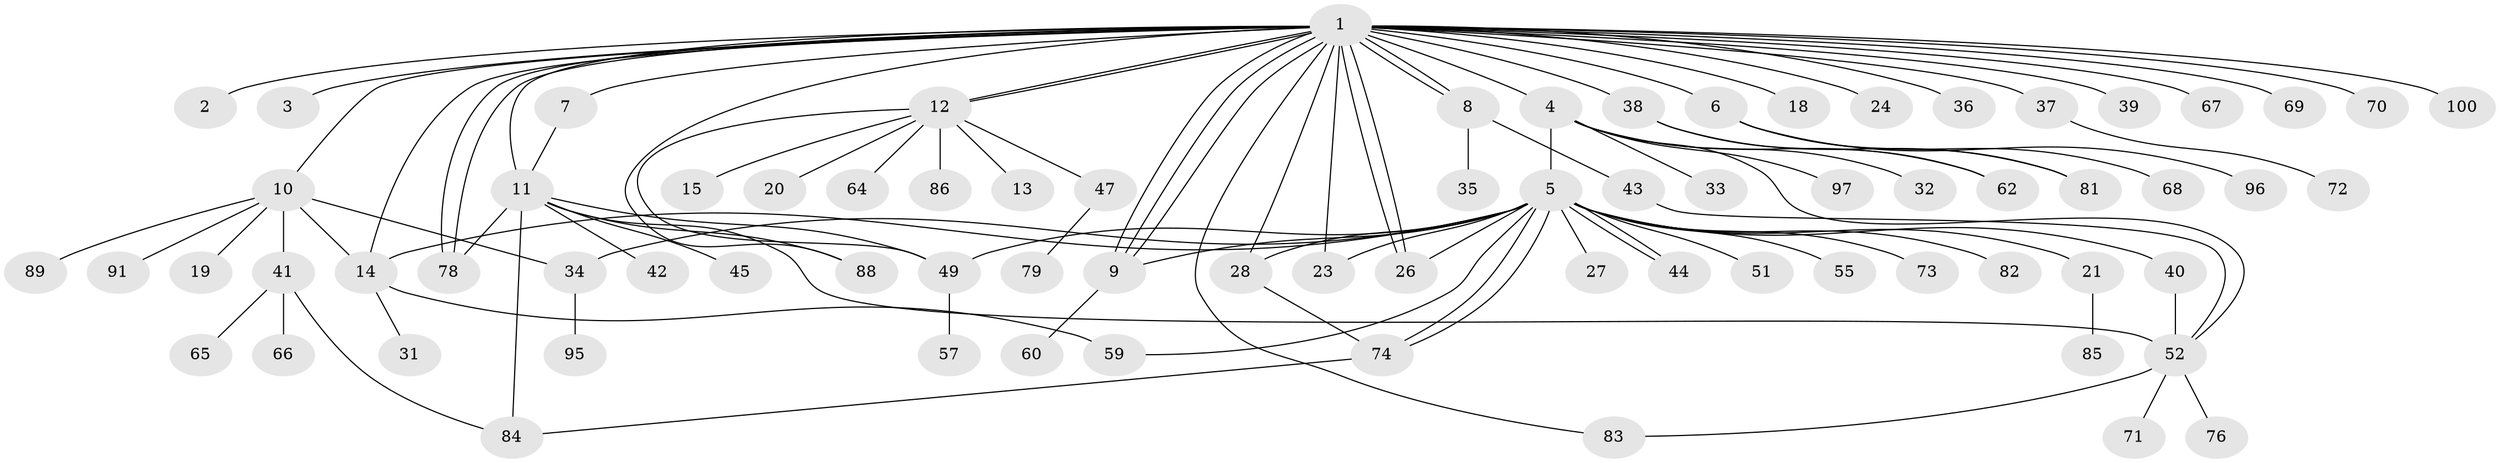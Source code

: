 // original degree distribution, {35: 0.01, 2: 0.21, 1: 0.52, 7: 0.03, 21: 0.01, 4: 0.06, 3: 0.11, 5: 0.02, 9: 0.02, 6: 0.01}
// Generated by graph-tools (version 1.1) at 2025/11/02/21/25 10:11:09]
// undirected, 75 vertices, 104 edges
graph export_dot {
graph [start="1"]
  node [color=gray90,style=filled];
  1 [super="+92"];
  2 [super="+94"];
  3;
  4 [super="+98"];
  5 [super="+50"];
  6 [super="+53"];
  7 [super="+48"];
  8 [super="+93"];
  9 [super="+17"];
  10 [super="+16"];
  11 [super="+22"];
  12;
  13;
  14 [super="+63"];
  15;
  18;
  19;
  20 [super="+54"];
  21 [super="+30"];
  23 [super="+25"];
  24;
  26 [super="+29"];
  27;
  28;
  31 [super="+61"];
  32;
  33;
  34 [super="+77"];
  35;
  36;
  37 [super="+46"];
  38;
  39;
  40 [super="+58"];
  41 [super="+99"];
  42;
  43;
  44;
  45;
  47;
  49;
  51;
  52 [super="+56"];
  55;
  57;
  59;
  60;
  62 [super="+75"];
  64 [super="+80"];
  65;
  66;
  67;
  68 [super="+90"];
  69;
  70;
  71;
  72;
  73;
  74;
  76;
  78;
  79;
  81;
  82;
  83;
  84 [super="+87"];
  85;
  86;
  88;
  89;
  91;
  95;
  96;
  97;
  100;
  1 -- 2;
  1 -- 3;
  1 -- 4;
  1 -- 6;
  1 -- 7;
  1 -- 8;
  1 -- 8;
  1 -- 9;
  1 -- 9;
  1 -- 9;
  1 -- 10;
  1 -- 11;
  1 -- 12;
  1 -- 12;
  1 -- 14;
  1 -- 18;
  1 -- 23 [weight=2];
  1 -- 24;
  1 -- 26 [weight=2];
  1 -- 26;
  1 -- 28;
  1 -- 36;
  1 -- 37;
  1 -- 38;
  1 -- 39;
  1 -- 67;
  1 -- 69;
  1 -- 70;
  1 -- 78;
  1 -- 78;
  1 -- 83;
  1 -- 88;
  1 -- 100;
  4 -- 5;
  4 -- 32;
  4 -- 33;
  4 -- 97;
  4 -- 52;
  4 -- 62;
  5 -- 14;
  5 -- 21;
  5 -- 23;
  5 -- 26;
  5 -- 27;
  5 -- 28;
  5 -- 34;
  5 -- 40;
  5 -- 44;
  5 -- 44;
  5 -- 49;
  5 -- 51;
  5 -- 55;
  5 -- 59;
  5 -- 73;
  5 -- 74;
  5 -- 74;
  5 -- 82;
  5 -- 9;
  6 -- 68;
  6 -- 81;
  6 -- 96;
  7 -- 11;
  8 -- 35;
  8 -- 43;
  9 -- 60;
  10 -- 19;
  10 -- 34;
  10 -- 41;
  10 -- 89;
  10 -- 91;
  10 -- 14;
  11 -- 42;
  11 -- 45;
  11 -- 49;
  11 -- 52;
  11 -- 78;
  11 -- 84;
  11 -- 88;
  12 -- 13;
  12 -- 15;
  12 -- 20;
  12 -- 47;
  12 -- 49;
  12 -- 64;
  12 -- 86;
  14 -- 31;
  14 -- 59;
  21 -- 85;
  28 -- 74;
  34 -- 95;
  37 -- 72;
  38 -- 62;
  38 -- 81;
  40 -- 52;
  41 -- 65;
  41 -- 66;
  41 -- 84;
  43 -- 52;
  47 -- 79;
  49 -- 57;
  52 -- 83;
  52 -- 71;
  52 -- 76;
  74 -- 84;
}
